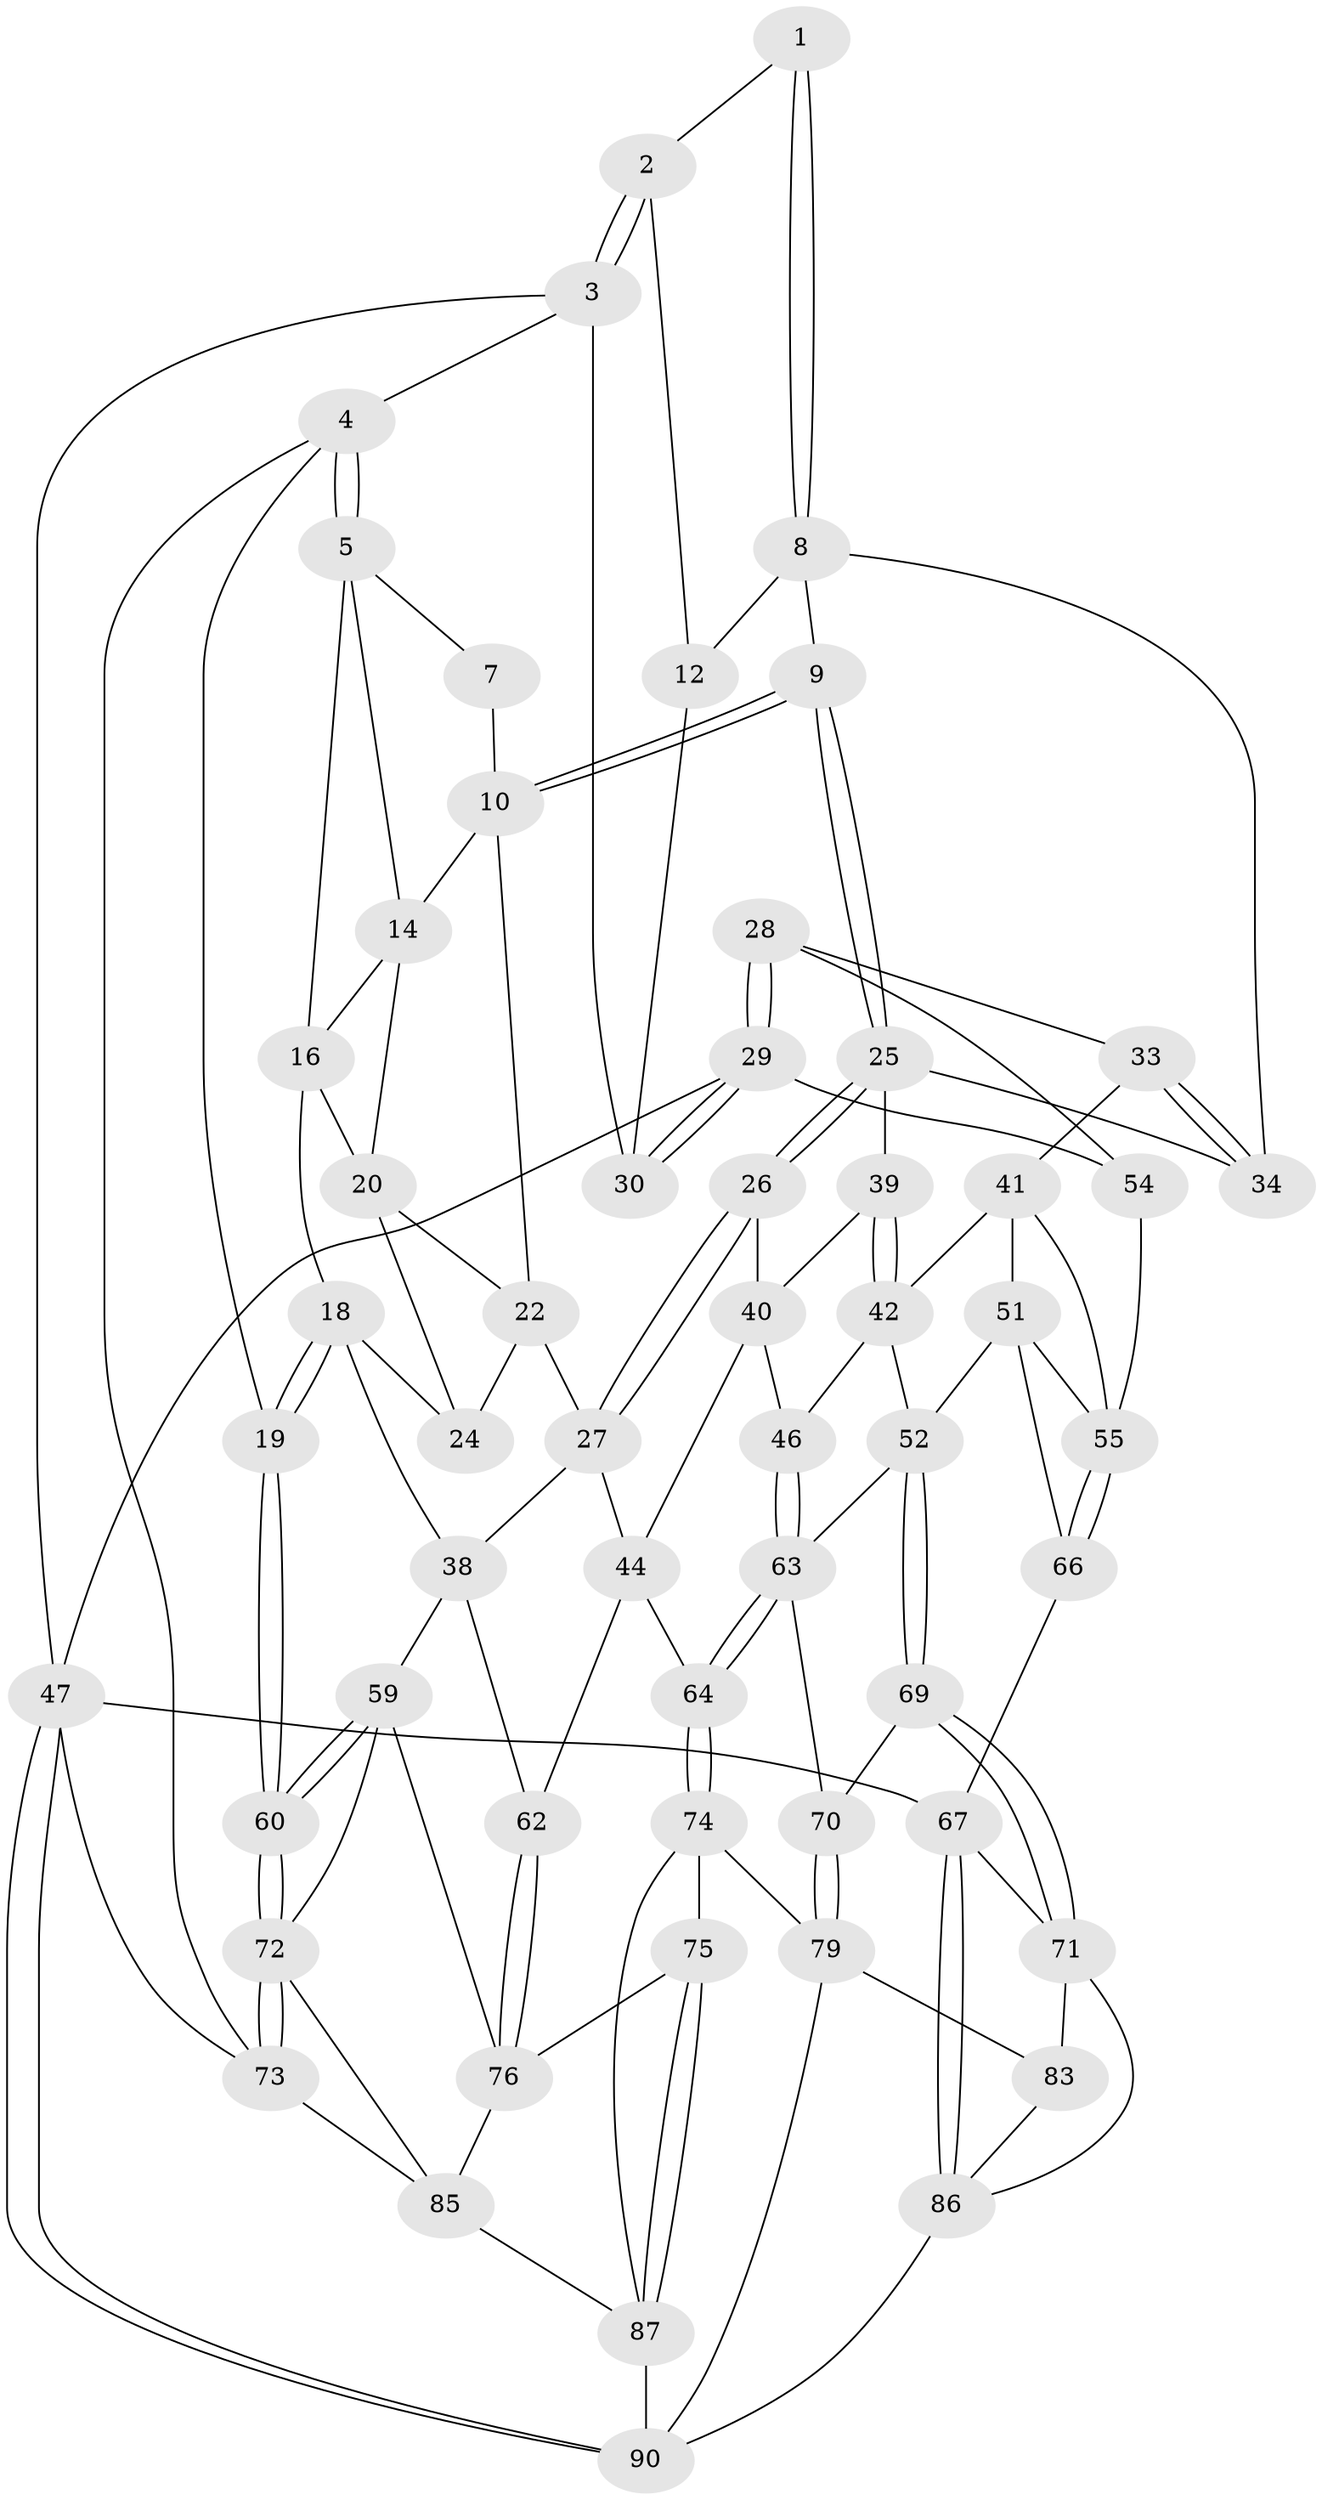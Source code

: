 // Generated by graph-tools (version 1.1) at 2025/52/02/27/25 19:52:37]
// undirected, 58 vertices, 131 edges
graph export_dot {
graph [start="1"]
  node [color=gray90,style=filled];
  1 [pos="+0.5129429020425605+0"];
  2 [pos="+0.7306353287994298+0"];
  3 [pos="+1+0"];
  4 [pos="+0+0"];
  5 [pos="+0.03549767936328286+0",super="+6"];
  7 [pos="+0.38282178488219026+0"];
  8 [pos="+0.5788336560091535+0.19891983820699963",super="+13"];
  9 [pos="+0.5713772531191815+0.2035317780162496"];
  10 [pos="+0.462608193201396+0.19581589191494053",super="+11"];
  12 [pos="+0.6952203047304039+0.21946523499650444",super="+31"];
  14 [pos="+0.4033293347861485+0.1589877897175595",super="+15"];
  16 [pos="+0.2419338849528942+0.1448517985949736",super="+17"];
  18 [pos="+0+0.3307841125581975",super="+35"];
  19 [pos="+0+0.3272636973602167"];
  20 [pos="+0.27900588655298686+0.21287187183215062",super="+21"];
  22 [pos="+0.3994528305057137+0.2377016050191534",super="+23"];
  24 [pos="+0.2704561139010189+0.30553744782744713"];
  25 [pos="+0.5154766865335235+0.3349263786867474",super="+36"];
  26 [pos="+0.4122238546356757+0.4267330621856044"];
  27 [pos="+0.35225556219377885+0.43978291620296256",super="+37"];
  28 [pos="+0.8392486994449182+0.2687593246098573",super="+32"];
  29 [pos="+1+0.3852016349903632",super="+49"];
  30 [pos="+1+0"];
  33 [pos="+0.7168370916454406+0.4403920161694046"];
  34 [pos="+0.7096957363720716+0.41765026340264483"];
  38 [pos="+0.12292602330310741+0.4813200997321983",super="+58"];
  39 [pos="+0.5831694904327731+0.4939578619477321"];
  40 [pos="+0.5010333185188536+0.4954194606785221",super="+43"];
  41 [pos="+0.6787535732725415+0.49186248603122507",super="+50"];
  42 [pos="+0.593897669262815+0.5008191364118362",super="+45"];
  44 [pos="+0.3518530018784999+0.5512397761291272",super="+61"];
  46 [pos="+0.5069780536152035+0.5835292134313181"];
  47 [pos="+1+1",super="+48"];
  51 [pos="+0.6850333767026248+0.5991697389234255",super="+57"];
  52 [pos="+0.6624348399946743+0.6138870679233237",super="+53"];
  54 [pos="+0.9187734398161688+0.4941781508211297"];
  55 [pos="+0.8413014710830843+0.5665418966955964",super="+56"];
  59 [pos="+0.13370170769380016+0.6768751286677052",super="+78"];
  60 [pos="+0+0.6575278848293359"];
  62 [pos="+0.2511264170172522+0.6550570923507687"];
  63 [pos="+0.48601403792816145+0.6737294279916884",super="+65"];
  64 [pos="+0.4491099167178839+0.6801831507369877"];
  66 [pos="+0.7760532870110215+0.6528889412567407"];
  67 [pos="+1+0.6055545533528068",super="+68"];
  69 [pos="+0.6440725885726761+0.7166345704875686"];
  70 [pos="+0.5822758803933599+0.7436950450770581"];
  71 [pos="+0.7794047428031202+0.7419478834729081",super="+82"];
  72 [pos="+0+0.6951813951822494",super="+81"];
  73 [pos="+0+1"];
  74 [pos="+0.4247563663708866+0.7147929831397275",super="+80"];
  75 [pos="+0.37033834526489556+0.7702911864380478"];
  76 [pos="+0.30719990725001495+0.7577979018361457",super="+77"];
  79 [pos="+0.5797160053849462+0.8230608685112125",super="+84"];
  83 [pos="+0.6286801425440588+0.87998555321245"];
  85 [pos="+0.13673182750399007+1",super="+89"];
  86 [pos="+0.8392377625776872+0.87451589904027",super="+91"];
  87 [pos="+0.4093563463392408+0.8702516835255328",super="+88"];
  90 [pos="+1+1",super="+92"];
  1 -- 2;
  1 -- 8;
  1 -- 8;
  2 -- 3;
  2 -- 3;
  2 -- 12;
  3 -- 4;
  3 -- 30;
  3 -- 47;
  4 -- 5;
  4 -- 5;
  4 -- 19;
  4 -- 73;
  5 -- 16;
  5 -- 14;
  5 -- 7;
  7 -- 10;
  8 -- 9;
  8 -- 34;
  8 -- 12;
  9 -- 10;
  9 -- 10;
  9 -- 25;
  9 -- 25;
  10 -- 22;
  10 -- 14;
  12 -- 30;
  14 -- 16;
  14 -- 20;
  16 -- 18;
  16 -- 20;
  18 -- 19;
  18 -- 19;
  18 -- 24;
  18 -- 38;
  19 -- 60;
  19 -- 60;
  20 -- 22;
  20 -- 24;
  22 -- 24;
  22 -- 27;
  25 -- 26;
  25 -- 26;
  25 -- 34;
  25 -- 39;
  26 -- 27;
  26 -- 27;
  26 -- 40;
  27 -- 44;
  27 -- 38;
  28 -- 29;
  28 -- 29;
  28 -- 33;
  28 -- 54;
  29 -- 30;
  29 -- 30;
  29 -- 54;
  29 -- 47;
  33 -- 34;
  33 -- 34;
  33 -- 41;
  38 -- 62;
  38 -- 59;
  39 -- 40;
  39 -- 42;
  39 -- 42;
  40 -- 44;
  40 -- 46;
  41 -- 42;
  41 -- 51;
  41 -- 55;
  42 -- 52;
  42 -- 46;
  44 -- 64;
  44 -- 62;
  46 -- 63;
  46 -- 63;
  47 -- 90;
  47 -- 90;
  47 -- 73;
  47 -- 67;
  51 -- 52;
  51 -- 66;
  51 -- 55;
  52 -- 69;
  52 -- 69;
  52 -- 63;
  54 -- 55;
  55 -- 66;
  55 -- 66;
  59 -- 60;
  59 -- 60;
  59 -- 72;
  59 -- 76;
  60 -- 72;
  60 -- 72;
  62 -- 76;
  62 -- 76;
  63 -- 64;
  63 -- 64;
  63 -- 70;
  64 -- 74;
  64 -- 74;
  66 -- 67;
  67 -- 86;
  67 -- 86;
  67 -- 71;
  69 -- 70;
  69 -- 71;
  69 -- 71;
  70 -- 79;
  70 -- 79;
  71 -- 83;
  71 -- 86;
  72 -- 73;
  72 -- 73;
  72 -- 85;
  73 -- 85;
  74 -- 75;
  74 -- 87;
  74 -- 79;
  75 -- 76;
  75 -- 87;
  75 -- 87;
  76 -- 85;
  79 -- 90;
  79 -- 83;
  83 -- 86;
  85 -- 87;
  86 -- 90;
  87 -- 90;
}
